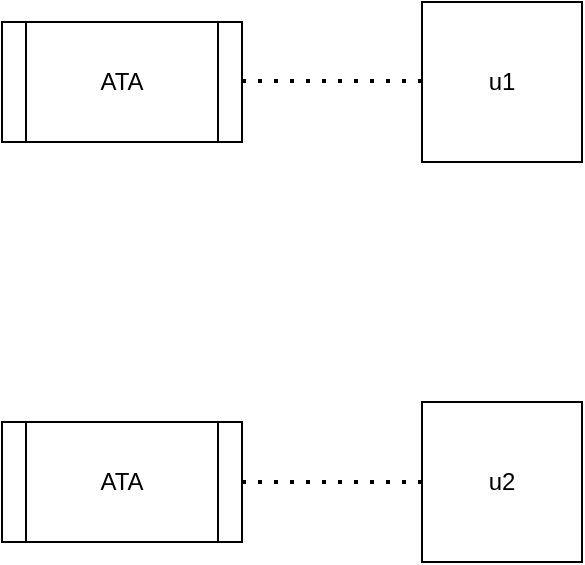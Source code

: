 <mxfile version="13.9.7" type="github">
  <diagram id="bnB4NuRQoSJnh_lVlUAt" name="Page-1">
    <mxGraphModel dx="1422" dy="794" grid="1" gridSize="10" guides="1" tooltips="1" connect="1" arrows="1" fold="1" page="1" pageScale="1" pageWidth="850" pageHeight="1100" math="0" shadow="0">
      <root>
        <mxCell id="0" />
        <mxCell id="1" parent="0" />
        <mxCell id="Ynr8tE2jFnyA9G-cabxy-1" value="u1" style="whiteSpace=wrap;html=1;aspect=fixed;" vertex="1" parent="1">
          <mxGeometry x="560" y="210" width="80" height="80" as="geometry" />
        </mxCell>
        <mxCell id="Ynr8tE2jFnyA9G-cabxy-2" value="u2" style="whiteSpace=wrap;html=1;aspect=fixed;" vertex="1" parent="1">
          <mxGeometry x="560" y="410" width="80" height="80" as="geometry" />
        </mxCell>
        <mxCell id="Ynr8tE2jFnyA9G-cabxy-17" value="" style="endArrow=none;dashed=1;html=1;dashPattern=1 3;strokeWidth=2;entryX=0;entryY=0.5;entryDx=0;entryDy=0;" edge="1" parent="1" target="Ynr8tE2jFnyA9G-cabxy-2">
          <mxGeometry width="50" height="50" relative="1" as="geometry">
            <mxPoint x="470" y="450" as="sourcePoint" />
            <mxPoint x="480" y="430" as="targetPoint" />
          </mxGeometry>
        </mxCell>
        <mxCell id="Ynr8tE2jFnyA9G-cabxy-18" value="" style="endArrow=none;dashed=1;html=1;dashPattern=1 3;strokeWidth=2;entryX=0;entryY=0.5;entryDx=0;entryDy=0;" edge="1" parent="1">
          <mxGeometry width="50" height="50" relative="1" as="geometry">
            <mxPoint x="470" y="249.5" as="sourcePoint" />
            <mxPoint x="560" y="249.5" as="targetPoint" />
          </mxGeometry>
        </mxCell>
        <mxCell id="Ynr8tE2jFnyA9G-cabxy-19" value="ATA" style="shape=process;whiteSpace=wrap;html=1;backgroundOutline=1;" vertex="1" parent="1">
          <mxGeometry x="350" y="220" width="120" height="60" as="geometry" />
        </mxCell>
        <mxCell id="Ynr8tE2jFnyA9G-cabxy-21" value="ATA" style="shape=process;whiteSpace=wrap;html=1;backgroundOutline=1;" vertex="1" parent="1">
          <mxGeometry x="350" y="420" width="120" height="60" as="geometry" />
        </mxCell>
      </root>
    </mxGraphModel>
  </diagram>
</mxfile>
